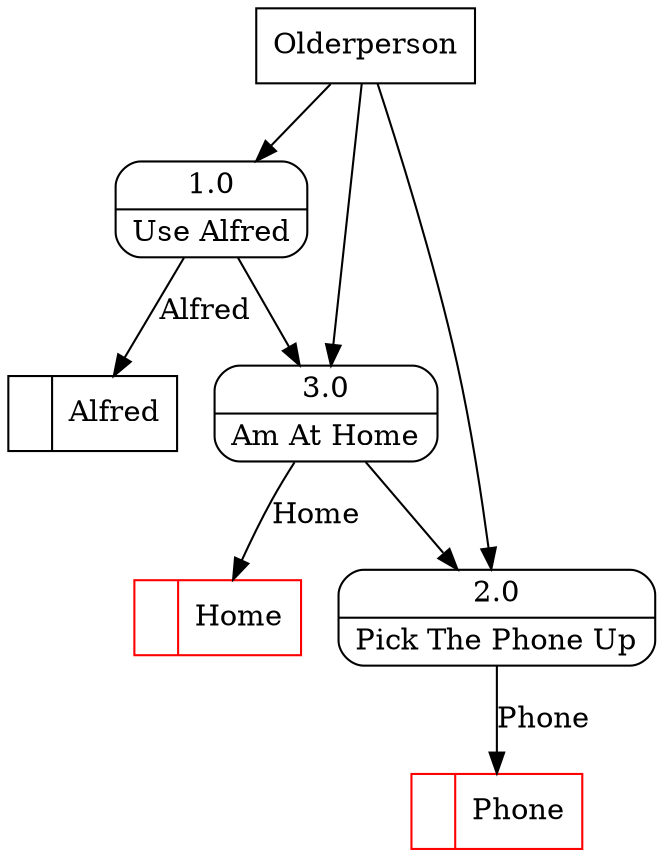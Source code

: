 digraph dfd2{ 
node[shape=record]
200 [label="<f0>  |<f1> Alfred " ];
201 [label="<f0>  |<f1> Home " color=red];
202 [label="<f0>  |<f1> Phone " color=red];
203 [label="Olderperson" shape=box];
204 [label="{<f0> 1.0|<f1> Use Alfred }" shape=Mrecord];
205 [label="{<f0> 2.0|<f1> Pick The Phone Up }" shape=Mrecord];
206 [label="{<f0> 3.0|<f1> Am At Home }" shape=Mrecord];
203 -> 204
203 -> 205
203 -> 206
204 -> 206
204 -> 200 [label="Alfred"]
205 -> 202 [label="Phone"]
206 -> 205
206 -> 201 [label="Home"]
}